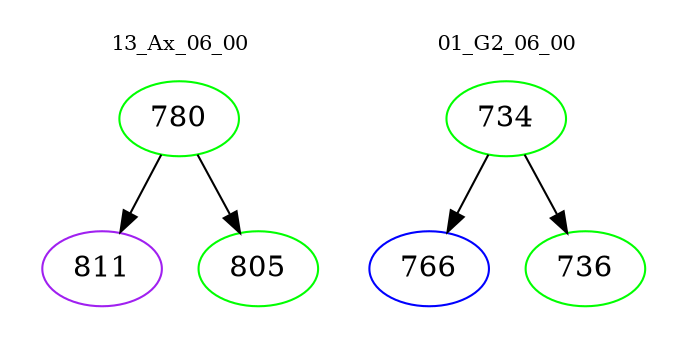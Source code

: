 digraph{
subgraph cluster_0 {
color = white
label = "13_Ax_06_00";
fontsize=10;
T0_780 [label="780", color="green"]
T0_780 -> T0_811 [color="black"]
T0_811 [label="811", color="purple"]
T0_780 -> T0_805 [color="black"]
T0_805 [label="805", color="green"]
}
subgraph cluster_1 {
color = white
label = "01_G2_06_00";
fontsize=10;
T1_734 [label="734", color="green"]
T1_734 -> T1_766 [color="black"]
T1_766 [label="766", color="blue"]
T1_734 -> T1_736 [color="black"]
T1_736 [label="736", color="green"]
}
}
